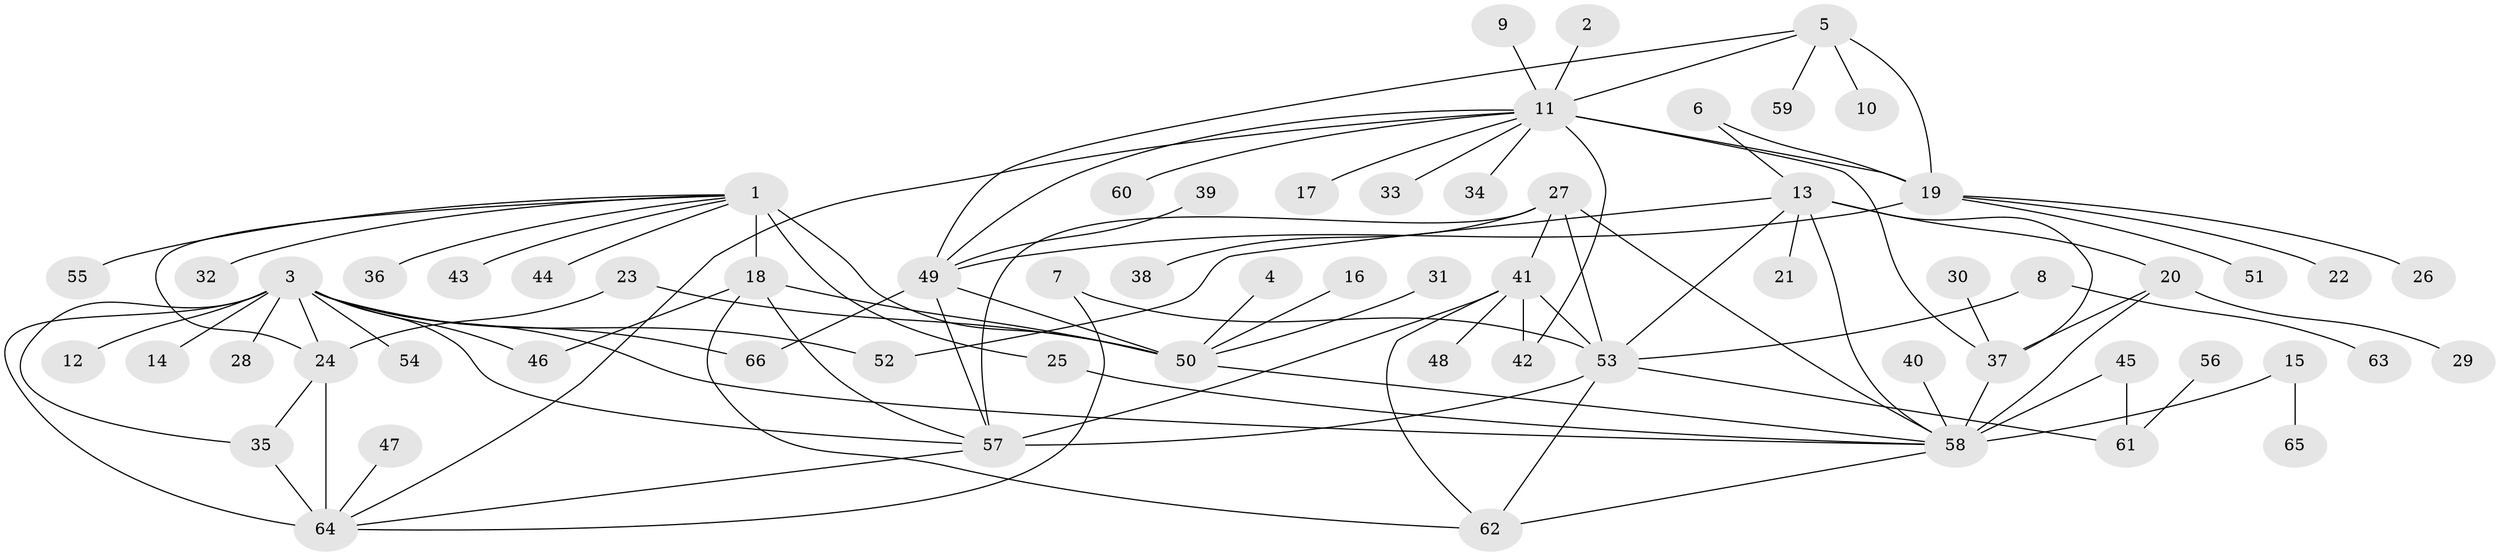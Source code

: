 // original degree distribution, {12: 0.015151515151515152, 11: 0.022727272727272728, 7: 0.045454545454545456, 6: 0.03787878787878788, 8: 0.045454545454545456, 10: 0.022727272727272728, 5: 0.015151515151515152, 16: 0.007575757575757576, 13: 0.007575757575757576, 9: 0.007575757575757576, 1: 0.5151515151515151, 2: 0.1893939393939394, 3: 0.05303030303030303, 4: 0.015151515151515152}
// Generated by graph-tools (version 1.1) at 2025/02/03/09/25 03:02:47]
// undirected, 66 vertices, 98 edges
graph export_dot {
graph [start="1"]
  node [color=gray90,style=filled];
  1;
  2;
  3;
  4;
  5;
  6;
  7;
  8;
  9;
  10;
  11;
  12;
  13;
  14;
  15;
  16;
  17;
  18;
  19;
  20;
  21;
  22;
  23;
  24;
  25;
  26;
  27;
  28;
  29;
  30;
  31;
  32;
  33;
  34;
  35;
  36;
  37;
  38;
  39;
  40;
  41;
  42;
  43;
  44;
  45;
  46;
  47;
  48;
  49;
  50;
  51;
  52;
  53;
  54;
  55;
  56;
  57;
  58;
  59;
  60;
  61;
  62;
  63;
  64;
  65;
  66;
  1 -- 18 [weight=4.0];
  1 -- 24 [weight=1.0];
  1 -- 25 [weight=1.0];
  1 -- 32 [weight=1.0];
  1 -- 36 [weight=1.0];
  1 -- 43 [weight=1.0];
  1 -- 44 [weight=1.0];
  1 -- 50 [weight=4.0];
  1 -- 55 [weight=1.0];
  2 -- 11 [weight=1.0];
  3 -- 12 [weight=1.0];
  3 -- 14 [weight=1.0];
  3 -- 24 [weight=4.0];
  3 -- 28 [weight=1.0];
  3 -- 35 [weight=2.0];
  3 -- 46 [weight=1.0];
  3 -- 52 [weight=1.0];
  3 -- 54 [weight=1.0];
  3 -- 57 [weight=1.0];
  3 -- 58 [weight=1.0];
  3 -- 64 [weight=2.0];
  3 -- 66 [weight=1.0];
  4 -- 50 [weight=1.0];
  5 -- 10 [weight=1.0];
  5 -- 11 [weight=2.0];
  5 -- 19 [weight=4.0];
  5 -- 49 [weight=2.0];
  5 -- 59 [weight=1.0];
  6 -- 13 [weight=1.0];
  6 -- 19 [weight=1.0];
  7 -- 53 [weight=1.0];
  7 -- 64 [weight=1.0];
  8 -- 53 [weight=1.0];
  8 -- 63 [weight=1.0];
  9 -- 11 [weight=1.0];
  11 -- 17 [weight=1.0];
  11 -- 19 [weight=2.0];
  11 -- 33 [weight=1.0];
  11 -- 34 [weight=1.0];
  11 -- 37 [weight=1.0];
  11 -- 42 [weight=1.0];
  11 -- 49 [weight=1.0];
  11 -- 60 [weight=1.0];
  11 -- 64 [weight=1.0];
  13 -- 20 [weight=1.0];
  13 -- 21 [weight=1.0];
  13 -- 37 [weight=2.0];
  13 -- 52 [weight=1.0];
  13 -- 53 [weight=1.0];
  13 -- 58 [weight=2.0];
  15 -- 58 [weight=1.0];
  15 -- 65 [weight=1.0];
  16 -- 50 [weight=1.0];
  18 -- 46 [weight=1.0];
  18 -- 50 [weight=1.0];
  18 -- 57 [weight=1.0];
  18 -- 62 [weight=1.0];
  19 -- 22 [weight=1.0];
  19 -- 26 [weight=1.0];
  19 -- 49 [weight=2.0];
  19 -- 51 [weight=1.0];
  20 -- 29 [weight=1.0];
  20 -- 37 [weight=2.0];
  20 -- 58 [weight=2.0];
  23 -- 24 [weight=1.0];
  23 -- 50 [weight=1.0];
  24 -- 35 [weight=2.0];
  24 -- 64 [weight=2.0];
  25 -- 58 [weight=1.0];
  27 -- 38 [weight=1.0];
  27 -- 41 [weight=3.0];
  27 -- 53 [weight=3.0];
  27 -- 57 [weight=3.0];
  27 -- 58 [weight=1.0];
  30 -- 37 [weight=1.0];
  31 -- 50 [weight=1.0];
  35 -- 64 [weight=1.0];
  37 -- 58 [weight=4.0];
  39 -- 49 [weight=1.0];
  40 -- 58 [weight=1.0];
  41 -- 42 [weight=1.0];
  41 -- 48 [weight=1.0];
  41 -- 53 [weight=1.0];
  41 -- 57 [weight=1.0];
  41 -- 62 [weight=1.0];
  45 -- 58 [weight=1.0];
  45 -- 61 [weight=1.0];
  47 -- 64 [weight=1.0];
  49 -- 50 [weight=1.0];
  49 -- 57 [weight=1.0];
  49 -- 66 [weight=1.0];
  50 -- 58 [weight=1.0];
  53 -- 57 [weight=1.0];
  53 -- 61 [weight=1.0];
  53 -- 62 [weight=1.0];
  56 -- 61 [weight=1.0];
  57 -- 64 [weight=1.0];
  58 -- 62 [weight=1.0];
}
